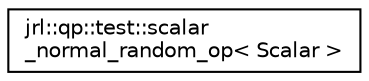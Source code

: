 digraph "Graphical Class Hierarchy"
{
 // LATEX_PDF_SIZE
  edge [fontname="Helvetica",fontsize="10",labelfontname="Helvetica",labelfontsize="10"];
  node [fontname="Helvetica",fontsize="10",shape=record];
  rankdir="LR";
  Node0 [label="jrl::qp::test::scalar\l_normal_random_op\< Scalar \>",height=0.2,width=0.4,color="black", fillcolor="white", style="filled",URL="$structjrl_1_1qp_1_1test_1_1scalar__normal__random__op.html",tooltip=" "];
}
